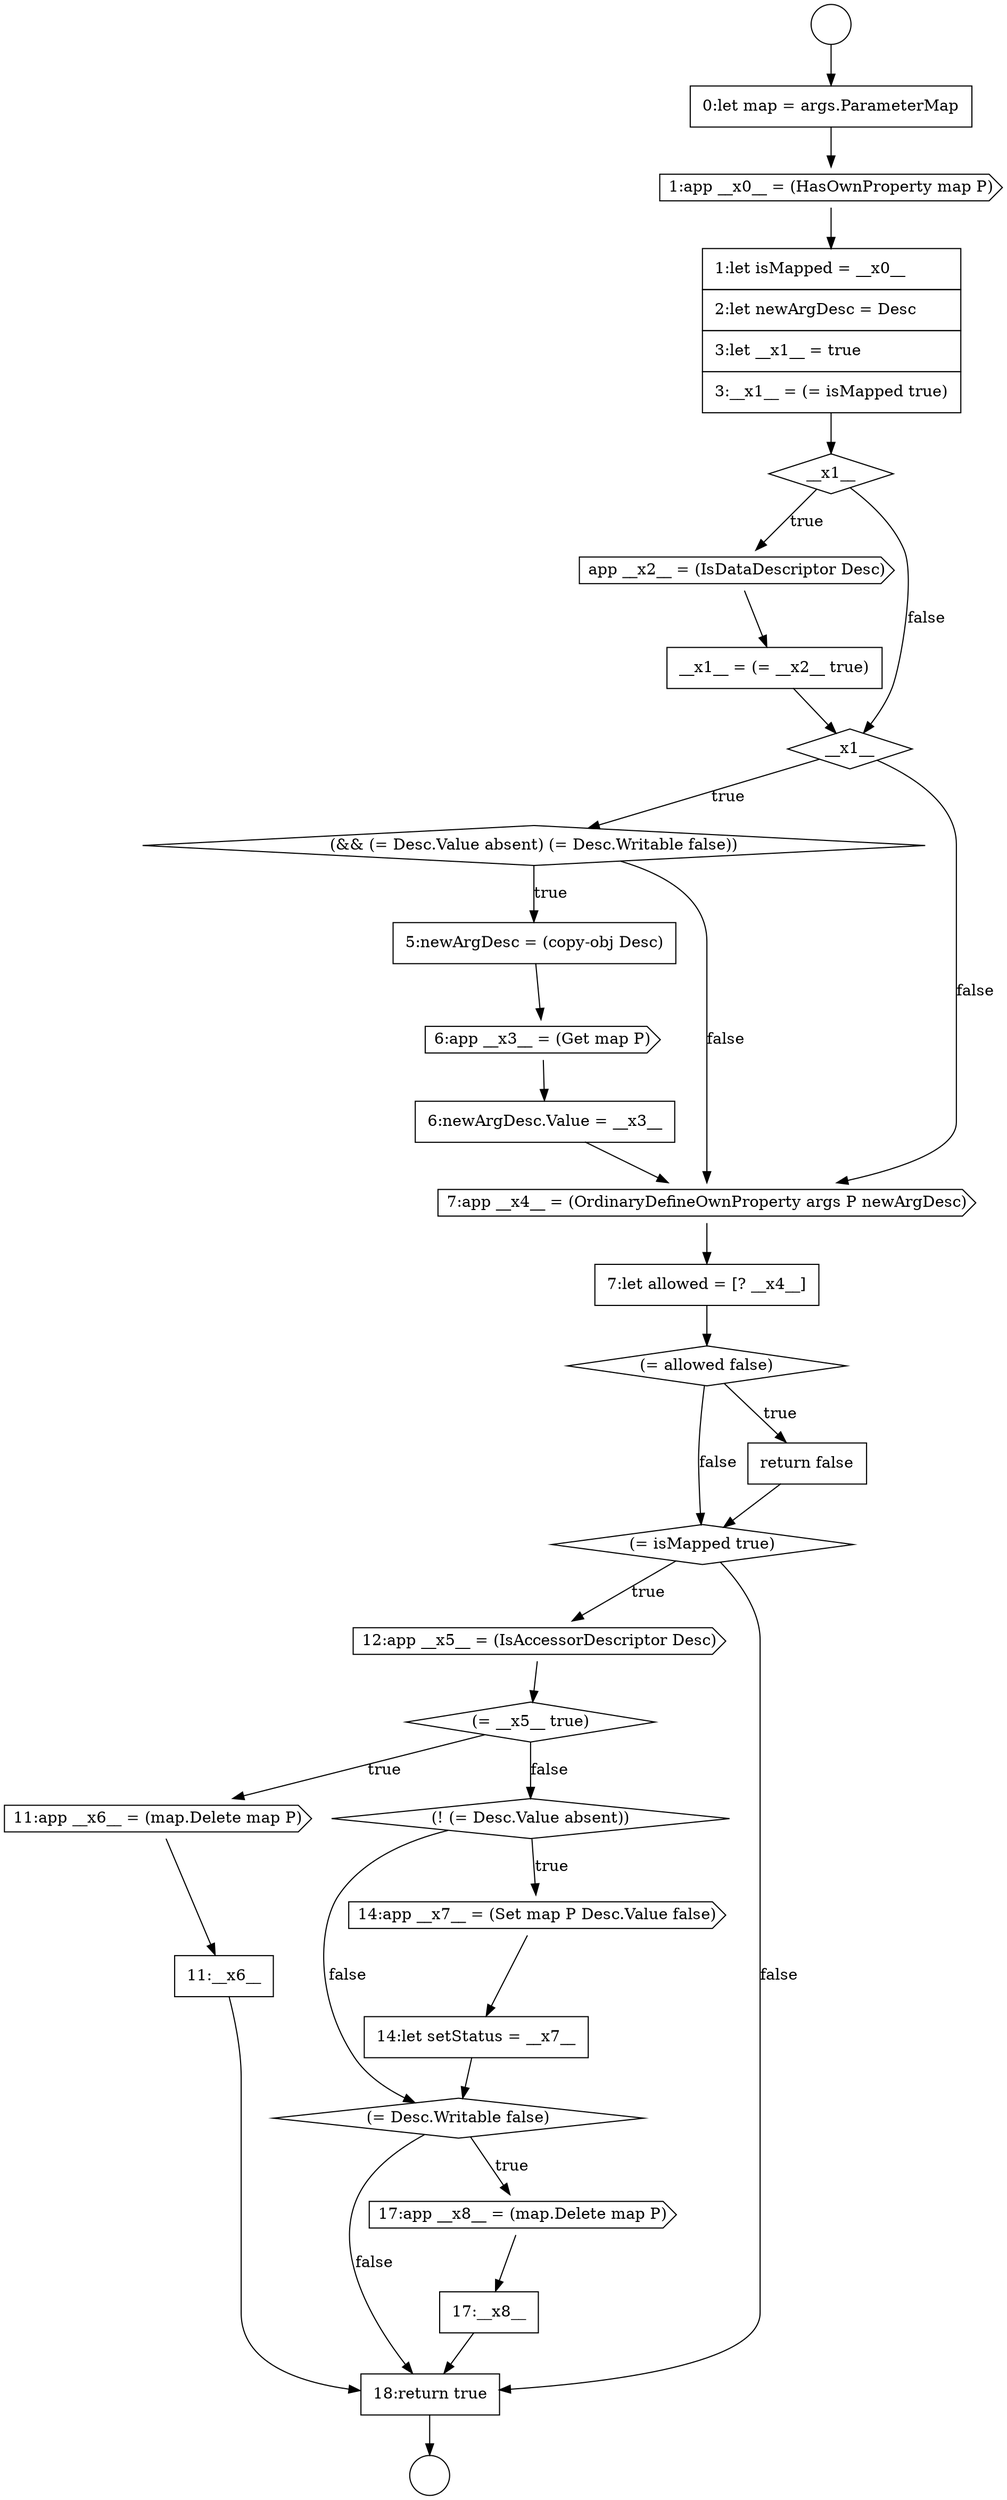 digraph {
  node0 [shape=circle label=" " color="black" fillcolor="white" style=filled]
  node5 [shape=diamond, label=<<font color="black">__x1__</font>> color="black" fillcolor="white" style=filled]
  node10 [shape=none, margin=0, label=<<font color="black">
    <table border="0" cellborder="1" cellspacing="0" cellpadding="10">
      <tr><td align="left">5:newArgDesc = (copy-obj Desc)</td></tr>
    </table>
  </font>> color="black" fillcolor="white" style=filled]
  node14 [shape=none, margin=0, label=<<font color="black">
    <table border="0" cellborder="1" cellspacing="0" cellpadding="10">
      <tr><td align="left">7:let allowed = [? __x4__]</td></tr>
    </table>
  </font>> color="black" fillcolor="white" style=filled]
  node20 [shape=cds, label=<<font color="black">11:app __x6__ = (map.Delete map P)</font>> color="black" fillcolor="white" style=filled]
  node1 [shape=circle label=" " color="black" fillcolor="white" style=filled]
  node6 [shape=cds, label=<<font color="black">app __x2__ = (IsDataDescriptor Desc)</font>> color="black" fillcolor="white" style=filled]
  node9 [shape=diamond, label=<<font color="black">(&amp;&amp; (= Desc.Value absent) (= Desc.Writable false))</font>> color="black" fillcolor="white" style=filled]
  node13 [shape=cds, label=<<font color="black">7:app __x4__ = (OrdinaryDefineOwnProperty args P newArgDesc)</font>> color="black" fillcolor="white" style=filled]
  node2 [shape=none, margin=0, label=<<font color="black">
    <table border="0" cellborder="1" cellspacing="0" cellpadding="10">
      <tr><td align="left">0:let map = args.ParameterMap</td></tr>
    </table>
  </font>> color="black" fillcolor="white" style=filled]
  node17 [shape=diamond, label=<<font color="black">(= isMapped true)</font>> color="black" fillcolor="white" style=filled]
  node12 [shape=none, margin=0, label=<<font color="black">
    <table border="0" cellborder="1" cellspacing="0" cellpadding="10">
      <tr><td align="left">6:newArgDesc.Value = __x3__</td></tr>
    </table>
  </font>> color="black" fillcolor="white" style=filled]
  node7 [shape=none, margin=0, label=<<font color="black">
    <table border="0" cellborder="1" cellspacing="0" cellpadding="10">
      <tr><td align="left">__x1__ = (= __x2__ true)</td></tr>
    </table>
  </font>> color="black" fillcolor="white" style=filled]
  node3 [shape=cds, label=<<font color="black">1:app __x0__ = (HasOwnProperty map P)</font>> color="black" fillcolor="white" style=filled]
  node18 [shape=cds, label=<<font color="black">12:app __x5__ = (IsAccessorDescriptor Desc)</font>> color="black" fillcolor="white" style=filled]
  node16 [shape=none, margin=0, label=<<font color="black">
    <table border="0" cellborder="1" cellspacing="0" cellpadding="10">
      <tr><td align="left">return false</td></tr>
    </table>
  </font>> color="black" fillcolor="white" style=filled]
  node11 [shape=cds, label=<<font color="black">6:app __x3__ = (Get map P)</font>> color="black" fillcolor="white" style=filled]
  node8 [shape=diamond, label=<<font color="black">__x1__</font>> color="black" fillcolor="white" style=filled]
  node19 [shape=diamond, label=<<font color="black">(= __x5__ true)</font>> color="black" fillcolor="white" style=filled]
  node4 [shape=none, margin=0, label=<<font color="black">
    <table border="0" cellborder="1" cellspacing="0" cellpadding="10">
      <tr><td align="left">1:let isMapped = __x0__</td></tr>
      <tr><td align="left">2:let newArgDesc = Desc</td></tr>
      <tr><td align="left">3:let __x1__ = true</td></tr>
      <tr><td align="left">3:__x1__ = (= isMapped true)</td></tr>
    </table>
  </font>> color="black" fillcolor="white" style=filled]
  node15 [shape=diamond, label=<<font color="black">(= allowed false)</font>> color="black" fillcolor="white" style=filled]
  node24 [shape=none, margin=0, label=<<font color="black">
    <table border="0" cellborder="1" cellspacing="0" cellpadding="10">
      <tr><td align="left">14:let setStatus = __x7__</td></tr>
    </table>
  </font>> color="black" fillcolor="white" style=filled]
  node25 [shape=diamond, label=<<font color="black">(= Desc.Writable false)</font>> color="black" fillcolor="white" style=filled]
  node28 [shape=none, margin=0, label=<<font color="black">
    <table border="0" cellborder="1" cellspacing="0" cellpadding="10">
      <tr><td align="left">18:return true</td></tr>
    </table>
  </font>> color="black" fillcolor="white" style=filled]
  node21 [shape=none, margin=0, label=<<font color="black">
    <table border="0" cellborder="1" cellspacing="0" cellpadding="10">
      <tr><td align="left">11:__x6__</td></tr>
    </table>
  </font>> color="black" fillcolor="white" style=filled]
  node22 [shape=diamond, label=<<font color="black">(! (= Desc.Value absent))</font>> color="black" fillcolor="white" style=filled]
  node27 [shape=none, margin=0, label=<<font color="black">
    <table border="0" cellborder="1" cellspacing="0" cellpadding="10">
      <tr><td align="left">17:__x8__</td></tr>
    </table>
  </font>> color="black" fillcolor="white" style=filled]
  node26 [shape=cds, label=<<font color="black">17:app __x8__ = (map.Delete map P)</font>> color="black" fillcolor="white" style=filled]
  node23 [shape=cds, label=<<font color="black">14:app __x7__ = (Set map P Desc.Value false)</font>> color="black" fillcolor="white" style=filled]
  node3 -> node4 [ color="black"]
  node28 -> node1 [ color="black"]
  node25 -> node26 [label=<<font color="black">true</font>> color="black"]
  node25 -> node28 [label=<<font color="black">false</font>> color="black"]
  node12 -> node13 [ color="black"]
  node6 -> node7 [ color="black"]
  node15 -> node16 [label=<<font color="black">true</font>> color="black"]
  node15 -> node17 [label=<<font color="black">false</font>> color="black"]
  node26 -> node27 [ color="black"]
  node10 -> node11 [ color="black"]
  node4 -> node5 [ color="black"]
  node7 -> node8 [ color="black"]
  node18 -> node19 [ color="black"]
  node2 -> node3 [ color="black"]
  node8 -> node9 [label=<<font color="black">true</font>> color="black"]
  node8 -> node13 [label=<<font color="black">false</font>> color="black"]
  node11 -> node12 [ color="black"]
  node9 -> node10 [label=<<font color="black">true</font>> color="black"]
  node9 -> node13 [label=<<font color="black">false</font>> color="black"]
  node13 -> node14 [ color="black"]
  node22 -> node23 [label=<<font color="black">true</font>> color="black"]
  node22 -> node25 [label=<<font color="black">false</font>> color="black"]
  node21 -> node28 [ color="black"]
  node0 -> node2 [ color="black"]
  node27 -> node28 [ color="black"]
  node19 -> node20 [label=<<font color="black">true</font>> color="black"]
  node19 -> node22 [label=<<font color="black">false</font>> color="black"]
  node23 -> node24 [ color="black"]
  node14 -> node15 [ color="black"]
  node20 -> node21 [ color="black"]
  node24 -> node25 [ color="black"]
  node17 -> node18 [label=<<font color="black">true</font>> color="black"]
  node17 -> node28 [label=<<font color="black">false</font>> color="black"]
  node5 -> node6 [label=<<font color="black">true</font>> color="black"]
  node5 -> node8 [label=<<font color="black">false</font>> color="black"]
  node16 -> node17 [ color="black"]
}
